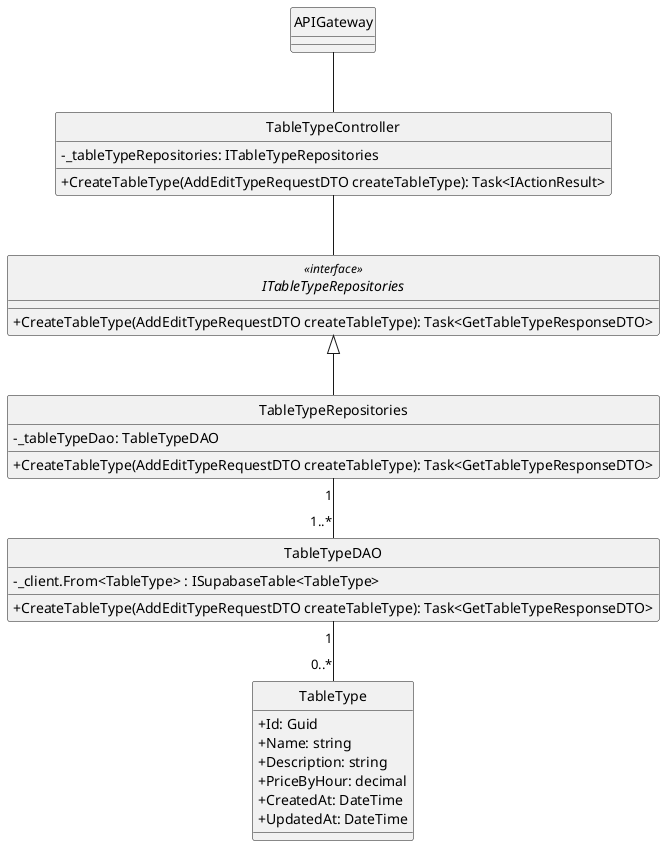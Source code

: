 @startuml
hide circle
skinparam classAttributeIconSize 0
skinparam linetype ortho

class APIGateway {
}

class TableTypeController {
    - _tableTypeRepositories: ITableTypeRepositories
    + CreateTableType(AddEditTypeRequestDTO createTableType): Task<IActionResult>
}

interface ITableTypeRepositories<<interface>> {
    + CreateTableType(AddEditTypeRequestDTO createTableType): Task<GetTableTypeResponseDTO>
}

class TableTypeRepositories {
    - _tableTypeDao: TableTypeDAO
    + CreateTableType(AddEditTypeRequestDTO createTableType): Task<GetTableTypeResponseDTO>
}

class TableTypeDAO {
    - _client.From<TableType> : ISupabaseTable<TableType>
    + CreateTableType(AddEditTypeRequestDTO createTableType): Task<GetTableTypeResponseDTO>
}
class TableType {
    + Id: Guid
    + Name: string
    + Description: string
    + PriceByHour: decimal
    + CreatedAt: DateTime
    + UpdatedAt: DateTime
}

APIGateway -- TableTypeController
TableTypeController -- ITableTypeRepositories
ITableTypeRepositories <|-- TableTypeRepositories
TableTypeRepositories "1"--"1..*" TableTypeDAO
TableTypeDAO "1"--"0..*" TableType
@enduml

